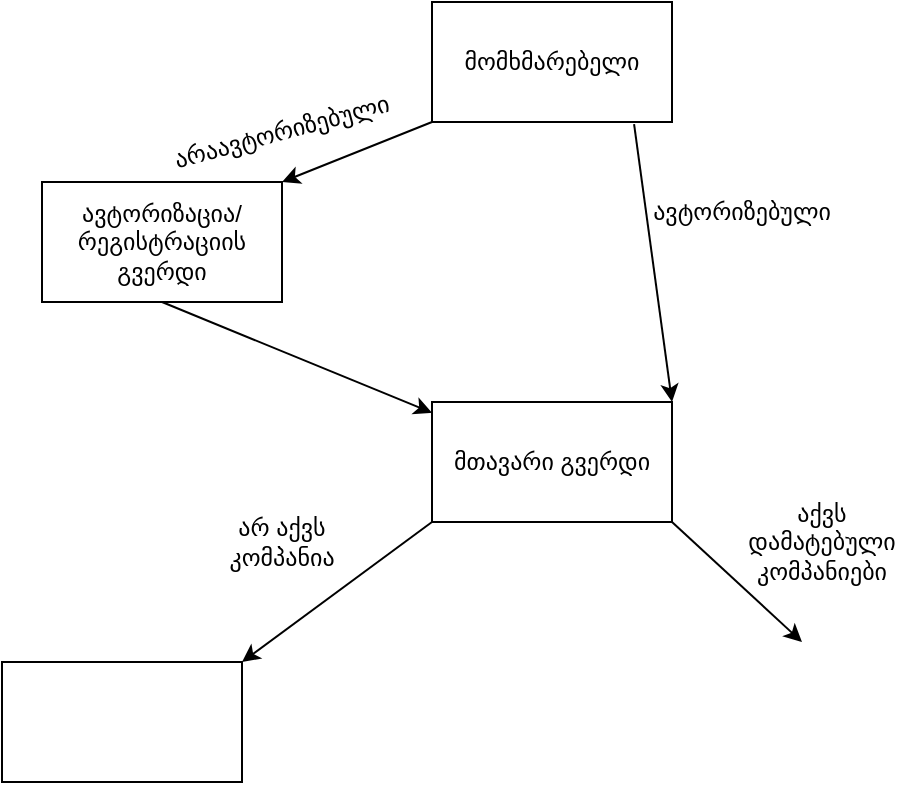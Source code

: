 <mxfile version="20.8.13" type="github"><diagram name="Page-1" id="I10tlLBvs1DCazHPwkPz"><mxGraphModel dx="1434" dy="764" grid="1" gridSize="10" guides="1" tooltips="1" connect="1" arrows="1" fold="1" page="1" pageScale="1" pageWidth="850" pageHeight="1100" math="0" shadow="0"><root><mxCell id="0"/><mxCell id="1" parent="0"/><mxCell id="jU6smC9O6bora6Y7UWJh-1" value="მომხმარებელი" style="rounded=0;whiteSpace=wrap;html=1;" vertex="1" parent="1"><mxGeometry x="365" y="30" width="120" height="60" as="geometry"/></mxCell><mxCell id="jU6smC9O6bora6Y7UWJh-2" value="" style="endArrow=classic;html=1;rounded=0;entryX=1;entryY=0;entryDx=0;entryDy=0;exitX=0;exitY=1;exitDx=0;exitDy=0;" edge="1" parent="1" source="jU6smC9O6bora6Y7UWJh-1" target="jU6smC9O6bora6Y7UWJh-6"><mxGeometry width="50" height="50" relative="1" as="geometry"><mxPoint x="360" y="100" as="sourcePoint"/><mxPoint x="240" y="140" as="targetPoint"/></mxGeometry></mxCell><mxCell id="jU6smC9O6bora6Y7UWJh-3" value="ავტორიზებული" style="text;html=1;strokeColor=none;fillColor=none;align=center;verticalAlign=middle;whiteSpace=wrap;rounded=0;" vertex="1" parent="1"><mxGeometry x="490" y="120" width="60" height="30" as="geometry"/></mxCell><mxCell id="jU6smC9O6bora6Y7UWJh-4" value="არაავტორიზებული" style="text;html=1;strokeColor=none;fillColor=none;align=center;verticalAlign=middle;whiteSpace=wrap;rounded=0;rotation=-15;" vertex="1" parent="1"><mxGeometry x="260" y="80" width="60" height="30" as="geometry"/></mxCell><mxCell id="jU6smC9O6bora6Y7UWJh-6" value="ავტორიზაცია/ რეგისტრაციის გვერდი" style="rounded=0;whiteSpace=wrap;html=1;" vertex="1" parent="1"><mxGeometry x="170" y="120" width="120" height="60" as="geometry"/></mxCell><mxCell id="jU6smC9O6bora6Y7UWJh-7" value="" style="endArrow=classic;html=1;rounded=0;exitX=0.842;exitY=1.017;exitDx=0;exitDy=0;exitPerimeter=0;entryX=1;entryY=0;entryDx=0;entryDy=0;" edge="1" parent="1" source="jU6smC9O6bora6Y7UWJh-1" target="jU6smC9O6bora6Y7UWJh-9"><mxGeometry width="50" height="50" relative="1" as="geometry"><mxPoint x="475" y="90" as="sourcePoint"/><mxPoint x="440" y="220" as="targetPoint"/></mxGeometry></mxCell><mxCell id="jU6smC9O6bora6Y7UWJh-8" value="" style="endArrow=classic;html=1;rounded=0;exitX=0.5;exitY=1;exitDx=0;exitDy=0;" edge="1" parent="1" source="jU6smC9O6bora6Y7UWJh-6" target="jU6smC9O6bora6Y7UWJh-9"><mxGeometry width="50" height="50" relative="1" as="geometry"><mxPoint x="230" y="180" as="sourcePoint"/><mxPoint x="310" y="260" as="targetPoint"/></mxGeometry></mxCell><mxCell id="jU6smC9O6bora6Y7UWJh-9" value="მთავარი გვერდი" style="rounded=0;whiteSpace=wrap;html=1;" vertex="1" parent="1"><mxGeometry x="365" y="230" width="120" height="60" as="geometry"/></mxCell><mxCell id="jU6smC9O6bora6Y7UWJh-10" value="" style="rounded=0;whiteSpace=wrap;html=1;" vertex="1" parent="1"><mxGeometry x="150" y="360" width="120" height="60" as="geometry"/></mxCell><mxCell id="jU6smC9O6bora6Y7UWJh-11" value="" style="endArrow=classic;html=1;rounded=0;exitX=0;exitY=1;exitDx=0;exitDy=0;entryX=1;entryY=0;entryDx=0;entryDy=0;" edge="1" parent="1" source="jU6smC9O6bora6Y7UWJh-9" target="jU6smC9O6bora6Y7UWJh-10"><mxGeometry width="50" height="50" relative="1" as="geometry"><mxPoint x="358" y="290" as="sourcePoint"/><mxPoint x="493" y="345.385" as="targetPoint"/></mxGeometry></mxCell><mxCell id="jU6smC9O6bora6Y7UWJh-12" value="არ აქვს კომპანია" style="text;html=1;strokeColor=none;fillColor=none;align=center;verticalAlign=middle;whiteSpace=wrap;rounded=0;" vertex="1" parent="1"><mxGeometry x="260" y="280" width="60" height="40" as="geometry"/></mxCell><mxCell id="jU6smC9O6bora6Y7UWJh-13" value="" style="endArrow=classic;html=1;rounded=0;exitX=1;exitY=1;exitDx=0;exitDy=0;" edge="1" parent="1" source="jU6smC9O6bora6Y7UWJh-9"><mxGeometry width="50" height="50" relative="1" as="geometry"><mxPoint x="490" y="290" as="sourcePoint"/><mxPoint x="550" y="350" as="targetPoint"/></mxGeometry></mxCell><mxCell id="jU6smC9O6bora6Y7UWJh-14" value="აქვს დამატებული კომპანიები" style="text;html=1;strokeColor=none;fillColor=none;align=center;verticalAlign=middle;whiteSpace=wrap;rounded=0;" vertex="1" parent="1"><mxGeometry x="530" y="280" width="60" height="40" as="geometry"/></mxCell></root></mxGraphModel></diagram></mxfile>